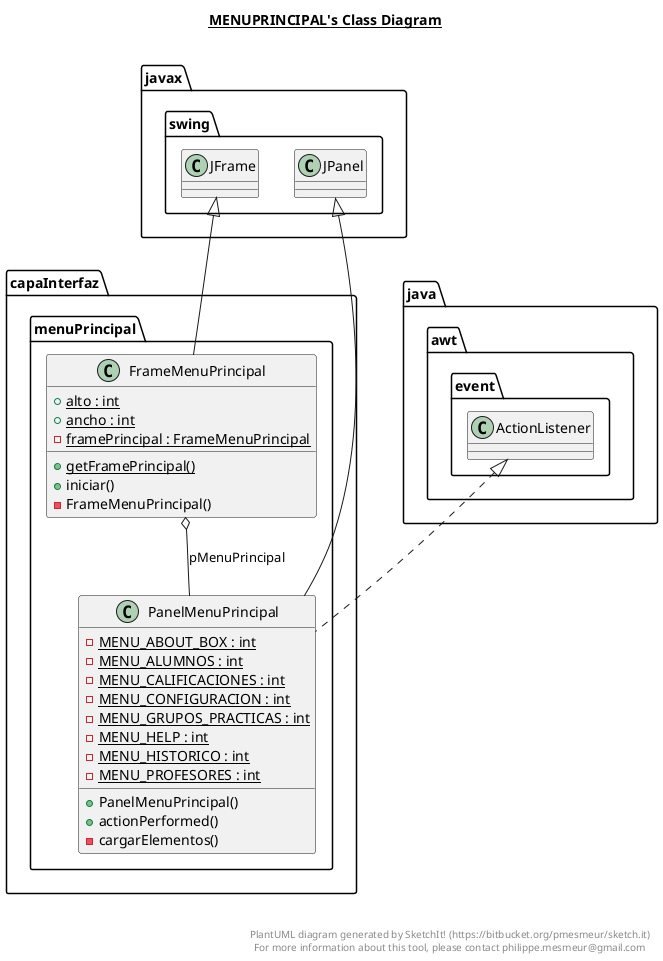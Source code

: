 @startuml

title __MENUPRINCIPAL's Class Diagram__\n

  namespace capaInterfaz {
    namespace menuPrincipal {
      class capaInterfaz.menuPrincipal.FrameMenuPrincipal {
          {static} + alto : int
          {static} + ancho : int
          {static} - framePrincipal : FrameMenuPrincipal
          {static} + getFramePrincipal()
          + iniciar()
          - FrameMenuPrincipal()
      }
    }
  }
  

  namespace capaInterfaz {
    namespace menuPrincipal {
      class capaInterfaz.menuPrincipal.PanelMenuPrincipal {
          {static} - MENU_ABOUT_BOX : int
          {static} - MENU_ALUMNOS : int
          {static} - MENU_CALIFICACIONES : int
          {static} - MENU_CONFIGURACION : int
          {static} - MENU_GRUPOS_PRACTICAS : int
          {static} - MENU_HELP : int
          {static} - MENU_HISTORICO : int
          {static} - MENU_PROFESORES : int
          + PanelMenuPrincipal()
          + actionPerformed()
          - cargarElementos()
      }
    }
  }
  

  capaInterfaz.menuPrincipal.FrameMenuPrincipal -up-|> javax.swing.JFrame
  capaInterfaz.menuPrincipal.FrameMenuPrincipal o-- capaInterfaz.menuPrincipal.PanelMenuPrincipal : pMenuPrincipal
  capaInterfaz.menuPrincipal.PanelMenuPrincipal .up.|> java.awt.event.ActionListener
  capaInterfaz.menuPrincipal.PanelMenuPrincipal -up-|> javax.swing.JPanel


right footer


PlantUML diagram generated by SketchIt! (https://bitbucket.org/pmesmeur/sketch.it)
For more information about this tool, please contact philippe.mesmeur@gmail.com
endfooter

@enduml
